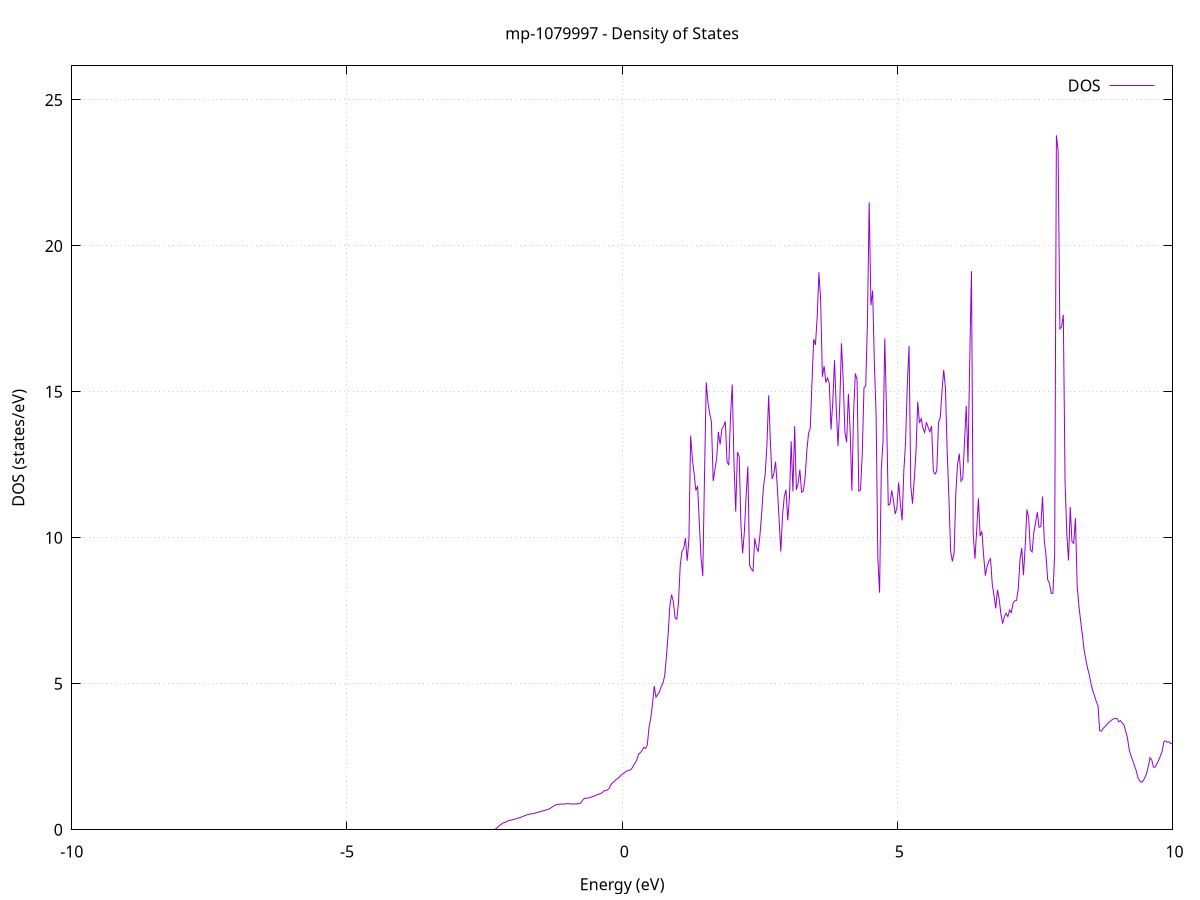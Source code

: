 set title 'mp-1079997 - Density of States'
set xlabel 'Energy (eV)'
set ylabel 'DOS (states/eV)'
set grid
set xrange [-10:10]
set yrange [0:26.166]
set xzeroaxis lt -1
set terminal png size 800,600
set output 'mp-1079997_dos_gnuplot.png'
plot '-' using 1:2 with lines title 'DOS'
-34.471900 0.000000
-34.440400 0.000000
-34.408900 0.000000
-34.377400 0.000000
-34.345900 0.000000
-34.314400 0.000000
-34.282900 0.000000
-34.251400 0.000000
-34.219900 0.000000
-34.188400 0.000000
-34.156900 0.000000
-34.125400 0.000000
-34.093900 0.000000
-34.062400 0.000000
-34.031000 0.000000
-33.999500 0.000000
-33.968000 0.000000
-33.936500 0.000000
-33.905000 0.000000
-33.873500 0.000000
-33.842000 0.000000
-33.810500 0.000000
-33.779000 0.000000
-33.747500 0.000000
-33.716000 0.000000
-33.684500 0.000000
-33.653000 0.000000
-33.621500 0.000000
-33.590000 0.000000
-33.558500 0.000000
-33.527000 0.000000
-33.495500 0.000000
-33.464000 0.000000
-33.432500 0.000000
-33.401000 0.000000
-33.369500 0.000000
-33.338000 0.000000
-33.306500 0.000000
-33.275000 0.000000
-33.243600 0.000000
-33.212100 0.000000
-33.180600 0.000000
-33.149100 0.000000
-33.117600 0.000000
-33.086100 0.000000
-33.054600 0.000000
-33.023100 0.000000
-32.991600 0.000000
-32.960100 0.000000
-32.928600 0.000000
-32.897100 0.000000
-32.865600 0.000000
-32.834100 0.000000
-32.802600 0.000000
-32.771100 0.000000
-32.739600 0.000000
-32.708100 0.000000
-32.676600 0.000000
-32.645100 0.000000
-32.613600 0.000000
-32.582100 0.000000
-32.550600 0.000000
-32.519100 0.000000
-32.487600 0.000000
-32.456200 0.000000
-32.424700 0.000000
-32.393200 0.000000
-32.361700 0.000000
-32.330200 0.000000
-32.298700 0.000000
-32.267200 0.000000
-32.235700 0.000000
-32.204200 0.000000
-32.172700 0.000000
-32.141200 0.000000
-32.109700 0.000000
-32.078200 0.000000
-32.046700 0.000000
-32.015200 0.000000
-31.983700 0.000000
-31.952200 0.000000
-31.920700 0.000000
-31.889200 0.000000
-31.857700 0.000000
-31.826200 0.000000
-31.794700 0.000000
-31.763200 0.000000
-31.731700 0.000000
-31.700200 0.000000
-31.668700 0.000000
-31.637300 0.000000
-31.605800 0.000000
-31.574300 196.537300
-31.542800 0.000000
-31.511300 0.000000
-31.479800 0.000000
-31.448300 0.000000
-31.416800 0.000000
-31.385300 0.000000
-31.353800 0.000000
-31.322300 0.000000
-31.290800 0.000000
-31.259300 0.000000
-31.227800 0.000000
-31.196300 0.000000
-31.164800 0.000000
-31.133300 0.000000
-31.101800 0.000000
-31.070300 0.000000
-31.038800 0.000000
-31.007300 0.000000
-30.975800 0.000000
-30.944300 0.000000
-30.912800 0.000000
-30.881300 0.000000
-30.849900 0.000000
-30.818400 0.000000
-30.786900 0.000000
-30.755400 0.000000
-30.723900 0.000000
-30.692400 0.000000
-30.660900 0.000000
-30.629400 0.000000
-30.597900 0.000000
-30.566400 0.000000
-30.534900 0.000000
-30.503400 0.000000
-30.471900 0.000000
-30.440400 0.000000
-30.408900 0.000000
-30.377400 0.000000
-30.345900 0.000000
-30.314400 0.000000
-30.282900 0.000000
-30.251400 0.000000
-30.219900 0.000000
-30.188400 0.000000
-30.156900 0.000000
-30.125400 0.000000
-30.093900 0.000000
-30.062500 0.000000
-30.031000 0.000000
-29.999500 0.000000
-29.968000 0.000000
-29.936500 0.000000
-29.905000 0.000000
-29.873500 0.000000
-29.842000 0.000000
-29.810500 0.000000
-29.779000 0.000000
-29.747500 0.000000
-29.716000 0.000000
-29.684500 0.000000
-29.653000 0.000000
-29.621500 0.000000
-29.590000 0.000000
-29.558500 0.000000
-29.527000 0.000000
-29.495500 0.000000
-29.464000 0.000000
-29.432500 0.000000
-29.401000 0.000000
-29.369500 0.000000
-29.338000 0.000000
-29.306500 0.000000
-29.275100 0.000000
-29.243600 0.000000
-29.212100 0.000000
-29.180600 0.000000
-29.149100 0.000000
-29.117600 0.000000
-29.086100 0.000000
-29.054600 0.000000
-29.023100 0.000000
-28.991600 0.000000
-28.960100 0.000000
-28.928600 0.000000
-28.897100 0.000000
-28.865600 0.000000
-28.834100 0.000000
-28.802600 0.000000
-28.771100 0.000000
-28.739600 0.000000
-28.708100 0.000000
-28.676600 0.000000
-28.645100 0.000000
-28.613600 0.000000
-28.582100 0.000000
-28.550600 0.000000
-28.519100 0.000000
-28.487600 0.000000
-28.456200 0.000000
-28.424700 0.000000
-28.393200 0.000000
-28.361700 0.000000
-28.330200 0.000000
-28.298700 0.000000
-28.267200 0.000000
-28.235700 0.000000
-28.204200 0.000000
-28.172700 0.000000
-28.141200 0.000000
-28.109700 0.000000
-28.078200 0.000000
-28.046700 0.000000
-28.015200 0.000000
-27.983700 0.000000
-27.952200 0.000000
-27.920700 0.000000
-27.889200 0.000000
-27.857700 0.000000
-27.826200 0.000000
-27.794700 0.000000
-27.763200 0.000000
-27.731700 0.000000
-27.700200 0.000000
-27.668800 0.000000
-27.637300 0.000000
-27.605800 0.000000
-27.574300 0.000000
-27.542800 0.000000
-27.511300 0.000000
-27.479800 0.000000
-27.448300 0.000000
-27.416800 0.000000
-27.385300 0.000000
-27.353800 0.000000
-27.322300 0.000000
-27.290800 0.000000
-27.259300 0.000000
-27.227800 0.000000
-27.196300 0.000000
-27.164800 0.000000
-27.133300 0.000000
-27.101800 0.000000
-27.070300 0.000000
-27.038800 0.000000
-27.007300 0.000000
-26.975800 0.000000
-26.944300 0.000000
-26.912800 0.000000
-26.881400 0.000000
-26.849900 0.000000
-26.818400 0.000000
-26.786900 0.000000
-26.755400 0.000000
-26.723900 0.000000
-26.692400 0.000000
-26.660900 0.000000
-26.629400 0.000000
-26.597900 0.000000
-26.566400 0.000000
-26.534900 0.000000
-26.503400 0.000000
-26.471900 0.000000
-26.440400 0.000000
-26.408900 0.000000
-26.377400 0.000000
-26.345900 0.000000
-26.314400 0.000000
-26.282900 0.000000
-26.251400 0.000000
-26.219900 0.000000
-26.188400 0.000000
-26.156900 0.000000
-26.125400 0.000000
-26.094000 0.000000
-26.062500 0.000000
-26.031000 0.000000
-25.999500 0.000000
-25.968000 0.000000
-25.936500 0.000000
-25.905000 0.000000
-25.873500 0.000000
-25.842000 0.000000
-25.810500 0.000000
-25.779000 0.000000
-25.747500 0.000000
-25.716000 0.000000
-25.684500 0.000000
-25.653000 0.000000
-25.621500 0.000000
-25.590000 0.000000
-25.558500 0.000000
-25.527000 0.000000
-25.495500 0.000000
-25.464000 0.000000
-25.432500 0.000000
-25.401000 0.000000
-25.369500 0.000000
-25.338000 0.000000
-25.306500 0.000000
-25.275100 0.000000
-25.243600 0.000000
-25.212100 0.000000
-25.180600 0.000000
-25.149100 0.000000
-25.117600 0.000000
-25.086100 0.000000
-25.054600 0.000000
-25.023100 0.000000
-24.991600 0.000000
-24.960100 0.000000
-24.928600 0.000000
-24.897100 0.000000
-24.865600 0.000000
-24.834100 0.000000
-24.802600 0.000000
-24.771100 0.000000
-24.739600 0.000000
-24.708100 0.000000
-24.676600 0.000000
-24.645100 0.000000
-24.613600 0.000000
-24.582100 0.000000
-24.550600 0.000000
-24.519100 0.000000
-24.487700 0.000000
-24.456200 0.000000
-24.424700 0.000000
-24.393200 0.000000
-24.361700 0.000000
-24.330200 0.000000
-24.298700 0.000000
-24.267200 0.000000
-24.235700 0.000000
-24.204200 0.000000
-24.172700 0.000000
-24.141200 0.000000
-24.109700 0.000000
-24.078200 0.000000
-24.046700 0.000000
-24.015200 0.000000
-23.983700 0.000000
-23.952200 0.000000
-23.920700 0.000000
-23.889200 0.000000
-23.857700 0.000000
-23.826200 0.000000
-23.794700 0.000000
-23.763200 0.000000
-23.731700 0.000000
-23.700300 0.000000
-23.668800 0.000000
-23.637300 0.000000
-23.605800 0.000000
-23.574300 0.000000
-23.542800 0.000000
-23.511300 0.000000
-23.479800 0.000000
-23.448300 0.000000
-23.416800 0.000000
-23.385300 0.000000
-23.353800 0.000000
-23.322300 0.000000
-23.290800 0.000000
-23.259300 0.000000
-23.227800 0.000000
-23.196300 0.000000
-23.164800 0.000000
-23.133300 0.000000
-23.101800 0.000000
-23.070300 0.000000
-23.038800 0.000000
-23.007300 0.000000
-22.975800 0.000000
-22.944300 0.000000
-22.912900 0.000000
-22.881400 0.000000
-22.849900 0.000000
-22.818400 0.000000
-22.786900 0.000000
-22.755400 0.000000
-22.723900 0.000000
-22.692400 0.000000
-22.660900 0.000000
-22.629400 0.000000
-22.597900 0.000000
-22.566400 0.000000
-22.534900 0.000000
-22.503400 0.000000
-22.471900 0.000000
-22.440400 0.000000
-22.408900 0.000000
-22.377400 0.000000
-22.345900 0.000000
-22.314400 0.000000
-22.282900 0.000000
-22.251400 0.000000
-22.219900 0.000000
-22.188400 0.000000
-22.156900 0.000000
-22.125400 0.000000
-22.094000 0.000000
-22.062500 0.000000
-22.031000 0.000000
-21.999500 0.000000
-21.968000 0.000000
-21.936500 0.000000
-21.905000 0.000000
-21.873500 0.000000
-21.842000 0.000000
-21.810500 0.000000
-21.779000 0.000000
-21.747500 0.000000
-21.716000 0.000000
-21.684500 0.000000
-21.653000 0.000000
-21.621500 0.000000
-21.590000 0.000000
-21.558500 0.000000
-21.527000 0.000000
-21.495500 0.000000
-21.464000 0.000000
-21.432500 0.000000
-21.401000 0.000000
-21.369500 0.000000
-21.338000 0.000000
-21.306600 0.000000
-21.275100 0.000000
-21.243600 0.000000
-21.212100 0.000000
-21.180600 0.000000
-21.149100 0.000000
-21.117600 0.000000
-21.086100 0.000000
-21.054600 0.000000
-21.023100 0.000000
-20.991600 0.000000
-20.960100 0.000000
-20.928600 0.000000
-20.897100 0.000000
-20.865600 0.000000
-20.834100 0.000000
-20.802600 0.000000
-20.771100 0.000000
-20.739600 0.000000
-20.708100 0.000000
-20.676600 0.000000
-20.645100 0.000000
-20.613600 0.000000
-20.582100 0.000000
-20.550600 0.000000
-20.519200 0.000000
-20.487700 0.000000
-20.456200 0.000000
-20.424700 0.000000
-20.393200 0.000000
-20.361700 0.000000
-20.330200 0.000000
-20.298700 0.000000
-20.267200 0.000000
-20.235700 0.000000
-20.204200 0.000000
-20.172700 0.000000
-20.141200 0.000000
-20.109700 0.000000
-20.078200 0.000000
-20.046700 0.000000
-20.015200 0.000000
-19.983700 0.000000
-19.952200 0.000000
-19.920700 0.000000
-19.889200 0.000000
-19.857700 0.000000
-19.826200 0.000000
-19.794700 0.000000
-19.763200 0.000000
-19.731800 0.000000
-19.700300 0.000000
-19.668800 0.000000
-19.637300 0.000000
-19.605800 0.000000
-19.574300 0.000000
-19.542800 0.000000
-19.511300 0.000000
-19.479800 0.000000
-19.448300 0.000000
-19.416800 0.000000
-19.385300 0.000000
-19.353800 0.000000
-19.322300 0.000000
-19.290800 0.000000
-19.259300 0.000000
-19.227800 0.000000
-19.196300 0.000000
-19.164800 0.000000
-19.133300 0.000000
-19.101800 0.000000
-19.070300 0.000000
-19.038800 0.000000
-19.007300 0.000000
-18.975800 0.000000
-18.944300 0.000000
-18.912900 0.000000
-18.881400 0.000000
-18.849900 0.000000
-18.818400 0.000000
-18.786900 0.000000
-18.755400 0.000000
-18.723900 0.000000
-18.692400 0.000000
-18.660900 0.000000
-18.629400 0.000000
-18.597900 0.000000
-18.566400 0.000000
-18.534900 0.000000
-18.503400 0.000000
-18.471900 0.000000
-18.440400 0.000000
-18.408900 0.000000
-18.377400 0.000000
-18.345900 0.000000
-18.314400 0.000000
-18.282900 0.000000
-18.251400 0.000000
-18.219900 0.000000
-18.188400 0.000000
-18.156900 0.000000
-18.125500 0.000000
-18.094000 0.000000
-18.062500 0.000000
-18.031000 0.000000
-17.999500 0.000000
-17.968000 0.000000
-17.936500 0.000000
-17.905000 0.000000
-17.873500 0.000000
-17.842000 0.000000
-17.810500 0.000000
-17.779000 0.000000
-17.747500 0.000000
-17.716000 0.000000
-17.684500 0.000000
-17.653000 0.000000
-17.621500 0.000000
-17.590000 0.000000
-17.558500 0.000000
-17.527000 0.000000
-17.495500 0.000000
-17.464000 0.000000
-17.432500 0.000000
-17.401000 0.000000
-17.369500 0.000000
-17.338100 0.000000
-17.306600 0.000000
-17.275100 0.000000
-17.243600 0.000000
-17.212100 0.000000
-17.180600 0.000000
-17.149100 0.000000
-17.117600 0.000000
-17.086100 0.000000
-17.054600 0.000000
-17.023100 0.000000
-16.991600 0.000000
-16.960100 0.000000
-16.928600 0.000000
-16.897100 0.000000
-16.865600 0.000000
-16.834100 0.000000
-16.802600 0.000000
-16.771100 0.000000
-16.739600 0.000000
-16.708100 0.000000
-16.676600 0.000000
-16.645100 0.000000
-16.613600 0.000000
-16.582100 0.000000
-16.550700 0.000000
-16.519200 0.000000
-16.487700 0.000000
-16.456200 0.000000
-16.424700 0.000000
-16.393200 0.000000
-16.361700 0.000000
-16.330200 0.000000
-16.298700 0.000000
-16.267200 0.000000
-16.235700 0.000000
-16.204200 0.000000
-16.172700 0.000000
-16.141200 0.000000
-16.109700 0.000000
-16.078200 0.000000
-16.046700 0.000000
-16.015200 0.000000
-15.983700 0.000000
-15.952200 0.000000
-15.920700 0.000000
-15.889200 0.000000
-15.857700 0.000000
-15.826200 0.000000
-15.794700 0.000000
-15.763200 0.000000
-15.731800 0.000000
-15.700300 0.000000
-15.668800 0.000000
-15.637300 0.000000
-15.605800 0.000000
-15.574300 0.000000
-15.542800 0.000000
-15.511300 0.000000
-15.479800 0.000000
-15.448300 0.000000
-15.416800 0.000000
-15.385300 0.000000
-15.353800 0.000000
-15.322300 0.000000
-15.290800 0.000000
-15.259300 0.000000
-15.227800 0.000000
-15.196300 0.000000
-15.164800 0.000000
-15.133300 0.000000
-15.101800 0.000000
-15.070300 0.000000
-15.038800 0.000000
-15.007300 0.000000
-14.975800 0.000000
-14.944400 0.000000
-14.912900 0.000000
-14.881400 0.000000
-14.849900 0.000000
-14.818400 0.000000
-14.786900 0.000000
-14.755400 0.000000
-14.723900 0.000000
-14.692400 0.000000
-14.660900 0.000000
-14.629400 0.000000
-14.597900 0.000000
-14.566400 0.000000
-14.534900 0.000000
-14.503400 0.000000
-14.471900 0.000000
-14.440400 0.000000
-14.408900 0.000000
-14.377400 0.000000
-14.345900 0.000000
-14.314400 0.000000
-14.282900 0.000000
-14.251400 0.000000
-14.219900 0.000000
-14.188400 0.000000
-14.157000 0.000000
-14.125500 0.000000
-14.094000 0.000000
-14.062500 0.000000
-14.031000 0.000000
-13.999500 0.000000
-13.968000 0.000000
-13.936500 0.000000
-13.905000 0.000000
-13.873500 0.000000
-13.842000 0.000000
-13.810500 0.000000
-13.779000 0.000000
-13.747500 0.000000
-13.716000 0.000000
-13.684500 0.000000
-13.653000 0.000000
-13.621500 0.000000
-13.590000 0.000000
-13.558500 0.000000
-13.527000 0.000000
-13.495500 0.000000
-13.464000 0.000000
-13.432500 0.000000
-13.401000 0.000000
-13.369600 0.000000
-13.338100 0.000000
-13.306600 0.000000
-13.275100 0.000000
-13.243600 0.000000
-13.212100 0.000000
-13.180600 0.000000
-13.149100 0.000000
-13.117600 0.000000
-13.086100 0.000000
-13.054600 0.000000
-13.023100 0.000000
-12.991600 0.000000
-12.960100 0.000000
-12.928600 0.000000
-12.897100 0.000000
-12.865600 0.000000
-12.834100 0.000000
-12.802600 0.000000
-12.771100 0.000000
-12.739600 0.000000
-12.708100 0.000000
-12.676600 0.000000
-12.645100 0.000000
-12.613600 0.000000
-12.582100 0.000000
-12.550700 0.000000
-12.519200 0.000000
-12.487700 0.000000
-12.456200 0.000000
-12.424700 0.000000
-12.393200 0.000000
-12.361700 0.000000
-12.330200 0.000000
-12.298700 0.000000
-12.267200 0.000000
-12.235700 0.000000
-12.204200 0.000000
-12.172700 0.000000
-12.141200 0.000000
-12.109700 0.000000
-12.078200 0.000000
-12.046700 0.000000
-12.015200 0.000000
-11.983700 0.000000
-11.952200 0.000000
-11.920700 0.000000
-11.889200 0.000000
-11.857700 0.000000
-11.826200 0.000000
-11.794700 0.000000
-11.763300 0.000000
-11.731800 0.000000
-11.700300 0.000000
-11.668800 0.000000
-11.637300 0.000000
-11.605800 0.000000
-11.574300 0.000000
-11.542800 0.000000
-11.511300 0.000000
-11.479800 0.000000
-11.448300 0.000000
-11.416800 0.000000
-11.385300 0.000000
-11.353800 0.000000
-11.322300 0.000000
-11.290800 0.000000
-11.259300 0.000000
-11.227800 0.000000
-11.196300 0.000000
-11.164800 0.000000
-11.133300 0.000000
-11.101800 0.000000
-11.070300 0.000000
-11.038800 0.000000
-11.007300 0.000000
-10.975900 0.000000
-10.944400 0.000000
-10.912900 0.000000
-10.881400 0.000000
-10.849900 0.000000
-10.818400 0.000000
-10.786900 0.000000
-10.755400 0.000000
-10.723900 0.000000
-10.692400 0.000000
-10.660900 0.000000
-10.629400 0.000000
-10.597900 0.000000
-10.566400 0.000000
-10.534900 0.000000
-10.503400 0.000000
-10.471900 0.000000
-10.440400 0.000000
-10.408900 0.000000
-10.377400 0.000000
-10.345900 0.000000
-10.314400 0.000000
-10.282900 0.000000
-10.251400 0.000000
-10.219900 0.000000
-10.188500 0.000000
-10.157000 0.000000
-10.125500 0.000000
-10.094000 0.000000
-10.062500 0.000000
-10.031000 0.000000
-9.999500 0.000000
-9.968000 0.000000
-9.936500 0.000000
-9.905000 0.000000
-9.873500 0.000000
-9.842000 0.000000
-9.810500 0.000000
-9.779000 0.000000
-9.747500 0.000000
-9.716000 0.000000
-9.684500 0.000000
-9.653000 0.000000
-9.621500 0.000000
-9.590000 0.000000
-9.558500 0.000000
-9.527000 0.000000
-9.495500 0.000000
-9.464000 0.000000
-9.432500 0.000000
-9.401000 0.000000
-9.369600 0.000000
-9.338100 0.000000
-9.306600 0.000000
-9.275100 0.000000
-9.243600 0.000000
-9.212100 0.000000
-9.180600 0.000000
-9.149100 0.000000
-9.117600 0.000000
-9.086100 0.000000
-9.054600 0.000000
-9.023100 0.000000
-8.991600 0.000000
-8.960100 0.000000
-8.928600 0.000000
-8.897100 0.000000
-8.865600 0.000000
-8.834100 0.000000
-8.802600 0.000000
-8.771100 0.000000
-8.739600 0.000000
-8.708100 0.000000
-8.676600 0.000000
-8.645100 0.000000
-8.613600 0.000000
-8.582200 0.000000
-8.550700 0.000000
-8.519200 0.000000
-8.487700 0.000000
-8.456200 0.000000
-8.424700 0.000000
-8.393200 0.000000
-8.361700 0.000000
-8.330200 0.000000
-8.298700 0.000000
-8.267200 0.000000
-8.235700 0.000000
-8.204200 0.000000
-8.172700 0.000000
-8.141200 0.000000
-8.109700 0.000000
-8.078200 0.000000
-8.046700 0.000000
-8.015200 0.000000
-7.983700 0.000000
-7.952200 0.000000
-7.920700 0.000000
-7.889200 0.000000
-7.857700 0.000000
-7.826200 0.000000
-7.794800 0.000000
-7.763300 0.000000
-7.731800 0.000000
-7.700300 0.000000
-7.668800 0.000000
-7.637300 0.000000
-7.605800 0.000000
-7.574300 0.000000
-7.542800 0.000000
-7.511300 0.000000
-7.479800 0.000000
-7.448300 0.000000
-7.416800 0.000000
-7.385300 0.000000
-7.353800 0.000000
-7.322300 0.000000
-7.290800 0.000000
-7.259300 0.000000
-7.227800 0.000000
-7.196300 0.000000
-7.164800 0.000000
-7.133300 0.000000
-7.101800 0.000000
-7.070300 0.000000
-7.038800 0.000000
-7.007400 0.000000
-6.975900 0.000000
-6.944400 0.000000
-6.912900 0.000000
-6.881400 0.000000
-6.849900 0.000000
-6.818400 0.000000
-6.786900 0.000000
-6.755400 0.000000
-6.723900 0.000000
-6.692400 0.000000
-6.660900 0.000000
-6.629400 0.000000
-6.597900 0.000000
-6.566400 0.000000
-6.534900 0.000000
-6.503400 0.000000
-6.471900 0.000000
-6.440400 0.000000
-6.408900 0.000000
-6.377400 0.000000
-6.345900 0.000000
-6.314400 0.000000
-6.282900 0.000000
-6.251400 0.000000
-6.219900 0.000000
-6.188500 0.000000
-6.157000 0.000000
-6.125500 0.000000
-6.094000 0.000000
-6.062500 0.000000
-6.031000 0.000000
-5.999500 0.000000
-5.968000 0.000000
-5.936500 0.000000
-5.905000 0.000000
-5.873500 0.000000
-5.842000 0.000000
-5.810500 0.000000
-5.779000 0.000000
-5.747500 0.000000
-5.716000 0.000000
-5.684500 0.000000
-5.653000 0.000000
-5.621500 0.000000
-5.590000 0.000000
-5.558500 0.000000
-5.527000 0.000000
-5.495500 0.000000
-5.464000 0.000000
-5.432500 0.000000
-5.401100 0.000000
-5.369600 0.000000
-5.338100 0.000000
-5.306600 0.000000
-5.275100 0.000000
-5.243600 0.000000
-5.212100 0.000000
-5.180600 0.000000
-5.149100 0.000000
-5.117600 0.000000
-5.086100 0.000000
-5.054600 0.000000
-5.023100 0.000000
-4.991600 0.000000
-4.960100 0.000000
-4.928600 0.000000
-4.897100 0.000000
-4.865600 0.000000
-4.834100 0.000000
-4.802600 0.000000
-4.771100 0.000000
-4.739600 0.000000
-4.708100 0.000000
-4.676600 0.000000
-4.645100 0.000000
-4.613700 0.000000
-4.582200 0.000000
-4.550700 0.000000
-4.519200 0.000000
-4.487700 0.000000
-4.456200 0.000000
-4.424700 0.000000
-4.393200 0.000000
-4.361700 0.000000
-4.330200 0.000000
-4.298700 0.000000
-4.267200 0.000000
-4.235700 0.000000
-4.204200 0.000000
-4.172700 0.000000
-4.141200 0.000000
-4.109700 0.000000
-4.078200 0.000000
-4.046700 0.000000
-4.015200 0.000000
-3.983700 0.000000
-3.952200 0.000000
-3.920700 0.000000
-3.889200 0.000000
-3.857700 0.000000
-3.826300 0.000000
-3.794800 0.000000
-3.763300 0.000000
-3.731800 0.000000
-3.700300 0.000000
-3.668800 0.000000
-3.637300 0.000000
-3.605800 0.000000
-3.574300 0.000000
-3.542800 0.000000
-3.511300 0.000000
-3.479800 0.000000
-3.448300 0.000000
-3.416800 0.000000
-3.385300 0.000000
-3.353800 0.000000
-3.322300 0.000000
-3.290800 0.000000
-3.259300 0.000000
-3.227800 0.000000
-3.196300 0.000000
-3.164800 0.000000
-3.133300 0.000000
-3.101800 0.000000
-3.070300 0.000000
-3.038800 0.000000
-3.007400 0.000000
-2.975900 0.000000
-2.944400 0.000000
-2.912900 0.000000
-2.881400 0.000000
-2.849900 0.000000
-2.818400 0.000000
-2.786900 0.000000
-2.755400 0.000000
-2.723900 0.000000
-2.692400 0.000000
-2.660900 0.000000
-2.629400 0.000000
-2.597900 0.000000
-2.566400 0.000000
-2.534900 0.000000
-2.503400 0.000000
-2.471900 0.000000
-2.440400 0.000000
-2.408900 0.000000
-2.377400 0.000000
-2.345900 0.000000
-2.314400 0.011100
-2.282900 0.049100
-2.251400 0.109400
-2.220000 0.160400
-2.188500 0.199500
-2.157000 0.243700
-2.125500 0.256100
-2.094000 0.286100
-2.062500 0.314900
-2.031000 0.330000
-1.999500 0.337600
-1.968000 0.357400
-1.936500 0.372700
-1.905000 0.389500
-1.873500 0.408000
-1.842000 0.428500
-1.810500 0.451300
-1.779000 0.476400
-1.747500 0.502200
-1.716000 0.518400
-1.684500 0.533800
-1.653000 0.544000
-1.621500 0.552900
-1.590000 0.567300
-1.558500 0.584300
-1.527000 0.601300
-1.495500 0.618400
-1.464000 0.635500
-1.432600 0.650400
-1.401100 0.666800
-1.369600 0.683900
-1.338100 0.702400
-1.306600 0.732100
-1.275100 0.776300
-1.243600 0.811000
-1.212100 0.851000
-1.180600 0.867300
-1.149100 0.874700
-1.117600 0.879600
-1.086100 0.882200
-1.054600 0.882800
-1.023100 0.888700
-0.991600 0.896600
-0.960100 0.891500
-0.928600 0.886600
-0.897100 0.883800
-0.865600 0.883500
-0.834100 0.885900
-0.802600 0.891000
-0.771100 0.897200
-0.739600 0.943000
-0.708100 1.039600
-0.676600 1.077500
-0.645100 1.081300
-0.613700 1.088100
-0.582200 1.108900
-0.550700 1.127100
-0.519200 1.147000
-0.487700 1.167100
-0.456200 1.200800
-0.424700 1.219500
-0.393200 1.240500
-0.361700 1.267300
-0.330200 1.339900
-0.298700 1.336700
-0.267200 1.370300
-0.235700 1.415500
-0.204200 1.548600
-0.172700 1.609300
-0.141200 1.661000
-0.109700 1.723800
-0.078200 1.760000
-0.046700 1.813400
-0.015200 1.880600
0.016300 1.915700
0.047800 1.966300
0.079300 2.010400
0.110800 2.033800
0.142300 2.042000
0.173700 2.094300
0.205200 2.195600
0.236700 2.295300
0.268200 2.403500
0.299700 2.593900
0.331200 2.641900
0.362700 2.718200
0.394200 2.826900
0.425700 2.785300
0.457200 2.906600
0.488700 3.516400
0.520200 3.817100
0.551700 4.307200
0.583200 4.924800
0.614700 4.546300
0.646200 4.626000
0.677700 4.722100
0.709200 4.910800
0.740700 5.011100
0.772200 5.270200
0.803700 5.913600
0.835200 6.697300
0.866700 7.657400
0.898200 8.054400
0.929700 7.816300
0.961100 7.264300
0.992600 7.215400
1.024100 7.795400
1.055600 9.061200
1.087100 9.532000
1.118600 9.642400
1.150100 9.990200
1.181600 9.215100
1.213100 9.926800
1.244600 13.502300
1.276100 12.705300
1.307600 12.210700
1.339100 11.621500
1.370600 11.773500
1.402100 10.513000
1.433600 9.312800
1.465100 8.685500
1.496600 12.155300
1.528100 15.327000
1.559600 14.626000
1.591100 14.261600
1.622600 13.968300
1.654100 11.945200
1.685600 12.325700
1.717100 12.721800
1.748500 13.630200
1.780000 13.195900
1.811500 13.723400
1.843000 13.825600
1.874500 13.986400
1.906000 12.607400
1.937500 12.489000
1.969000 14.159800
2.000500 15.250600
2.032000 12.584400
2.063500 10.896000
2.095000 12.938900
2.126500 12.785400
2.158000 10.473100
2.189500 9.470000
2.221000 10.205700
2.252500 11.423700
2.284000 12.445500
2.315500 9.064800
2.347000 8.933100
2.378500 8.859000
2.410000 9.988100
2.441500 9.674200
2.473000 9.520500
2.504500 10.101500
2.536000 10.864600
2.567400 11.736100
2.598900 12.164100
2.630400 13.161800
2.661900 14.879400
2.693400 13.279000
2.724900 12.017500
2.756400 12.197800
2.787900 12.610800
2.819400 11.746400
2.850900 10.659800
2.882400 9.536100
2.913900 10.752000
2.945400 11.407400
2.976900 11.648400
3.008400 10.598300
3.039900 11.377300
3.071400 13.306500
3.102900 11.595200
3.134400 13.822400
3.165900 11.641100
3.197400 11.864200
3.228900 12.335600
3.260400 11.562200
3.291900 11.604100
3.323400 12.048300
3.354800 12.949100
3.386300 13.576700
3.417800 13.751500
3.449300 15.315600
3.480800 16.807300
3.512300 16.608800
3.543800 17.564200
3.575300 19.093700
3.606800 18.140100
3.638300 15.515000
3.669800 15.884900
3.701300 15.320700
3.732800 15.478200
3.764300 15.289400
3.795800 13.708100
3.827300 14.663700
3.858800 16.084000
3.890300 14.432900
3.921800 13.143900
3.953300 14.522900
3.984800 16.667000
4.016300 15.411200
4.047800 13.611800
4.079300 13.275500
4.110800 14.936100
4.142200 13.705400
4.173700 11.613500
4.205200 14.273100
4.236700 15.628800
4.268200 15.422200
4.299700 11.600800
4.331200 11.646300
4.362700 12.872800
4.394200 15.139000
4.425700 15.204800
4.457200 17.414600
4.488700 21.489700
4.520200 17.961900
4.551700 18.466000
4.583200 15.947200
4.614700 14.194300
4.646200 9.289600
4.677700 8.121300
4.709200 12.382300
4.740700 13.327100
4.772200 16.831000
4.803700 14.332100
4.835200 11.119600
4.866700 11.155000
4.898200 11.620000
4.929600 11.274300
4.961100 10.816300
4.992600 11.024300
5.024100 11.898100
5.055600 11.159900
5.087100 10.596100
5.118600 12.300400
5.150100 13.295300
5.181600 15.251100
5.213100 16.573700
5.244600 11.778900
5.276100 11.170700
5.307600 11.999100
5.339100 12.945200
5.370600 14.663200
5.402100 13.932000
5.433600 14.084700
5.465100 13.758900
5.496600 13.610200
5.528100 13.958800
5.559600 13.788900
5.591100 13.634900
5.622600 13.827800
5.654100 12.295700
5.685600 12.182700
5.717100 12.289200
5.748500 13.952900
5.780000 14.125100
5.811500 15.020500
5.843000 15.750100
5.874500 15.125300
5.906000 12.971400
5.937500 11.352200
5.969000 9.527000
6.000500 9.193700
6.032000 9.495600
6.063500 11.566500
6.095000 12.523800
6.126500 12.882200
6.158000 11.938000
6.189500 12.039700
6.221000 13.291600
6.252500 14.518700
6.284000 12.570100
6.315500 16.082200
6.347000 19.134900
6.378500 10.162500
6.410000 9.282600
6.441500 10.232100
6.473000 11.352200
6.504500 10.061700
6.535900 10.223500
6.567400 9.423100
6.598900 8.703700
6.630400 9.018900
6.661900 9.205600
6.693400 9.286100
6.724900 8.417700
6.756400 8.021100
6.787900 7.582400
6.819400 8.215600
6.850900 7.897400
6.882400 7.380400
6.913900 7.061300
6.945400 7.301900
6.976900 7.417000
7.008400 7.304000
7.039900 7.522400
7.071400 7.440600
7.102900 7.762200
7.134400 7.842600
7.165900 7.856900
7.197400 8.264100
7.228900 9.238300
7.260400 9.649200
7.291900 8.722200
7.323300 9.695100
7.354800 10.969600
7.386300 10.682200
7.417800 9.587100
7.449300 9.519100
7.480800 10.199600
7.512300 10.524300
7.543800 10.881400
7.575300 10.363100
7.606800 10.385400
7.638300 11.415800
7.669800 9.921500
7.701300 9.404700
7.732800 8.560700
7.764300 8.440000
7.795800 8.099900
7.827300 8.098300
7.858800 9.422300
7.890300 23.787500
7.921800 23.249600
7.953300 17.157800
7.984800 17.232900
8.016300 17.632500
8.047800 11.936400
8.079300 10.143300
8.110700 9.227600
8.142200 11.054200
8.173700 9.868400
8.205200 9.812900
8.236700 10.673000
8.268200 8.344700
8.299700 7.655800
8.331200 7.155500
8.362700 6.680300
8.394200 6.155200
8.425700 5.821600
8.457200 5.534400
8.488700 5.308000
8.520200 4.985100
8.551700 4.762100
8.583200 4.580500
8.614700 4.397900
8.646200 4.244400
8.677700 3.389700
8.709200 3.379700
8.740700 3.475300
8.772200 3.534900
8.803700 3.597200
8.835200 3.664200
8.866700 3.712200
8.898200 3.764000
8.929600 3.798000
8.961100 3.816600
8.992600 3.806400
9.024100 3.701800
9.055600 3.736500
9.087100 3.665100
9.118600 3.585500
9.150100 3.376900
9.181600 3.149700
9.213100 2.742800
9.244600 2.545000
9.276100 2.380200
9.307600 2.202600
9.339100 2.033700
9.370600 1.796400
9.402100 1.679600
9.433600 1.629700
9.465100 1.671800
9.496600 1.777800
9.528100 1.924900
9.559600 2.166800
9.591100 2.468600
9.622600 2.391500
9.654100 2.148000
9.685600 2.146900
9.717000 2.262100
9.748500 2.381900
9.780000 2.531500
9.811500 2.689700
9.843000 3.009600
9.874500 3.049000
9.906000 2.995500
9.937500 3.016100
9.969000 2.949400
10.000500 2.976500
10.032000 2.850900
10.063500 2.820400
10.095000 2.851800
10.126500 2.830000
10.158000 2.808100
10.189500 2.760600
10.221000 2.758600
10.252500 2.727600
10.284000 2.759200
10.315500 2.723500
10.347000 2.678500
10.378500 2.640100
10.410000 2.640200
10.441500 2.645800
10.473000 2.599400
10.504400 2.557100
10.535900 2.559400
10.567400 2.580200
10.598900 2.530600
10.630400 2.460600
10.661900 2.430400
10.693400 2.393200
10.724900 2.371600
10.756400 2.334400
10.787900 2.316600
10.819400 2.304900
10.850900 2.299100
10.882400 2.288000
10.913900 2.270700
10.945400 2.236400
10.976900 2.237300
11.008400 2.223500
11.039900 2.184000
11.071400 2.175400
11.102900 2.178200
11.134400 2.189600
11.165900 2.206500
11.197400 2.268900
11.228900 2.246600
11.260400 2.238300
11.291800 2.251600
11.323300 2.274800
11.354800 2.294500
11.386300 2.324300
11.417800 2.352500
11.449300 2.361800
11.480800 2.375400
11.512300 2.405100
11.543800 2.386700
11.575300 2.367900
11.606800 2.346900
11.638300 2.328300
11.669800 2.310300
11.701300 2.282700
11.732800 2.245900
11.764300 2.225000
11.795800 2.199800
11.827300 2.172200
11.858800 2.144100
11.890300 2.124800
11.921800 2.111900
11.953300 2.114600
11.984800 2.127200
12.016300 2.115200
12.047800 2.070500
12.079300 2.067200
12.110700 2.051400
12.142200 2.054800
12.173700 2.063200
12.205200 2.055800
12.236700 2.046800
12.268200 2.037000
12.299700 2.041800
12.331200 2.063100
12.362700 2.057000
12.394200 2.053600
12.425700 2.056300
12.457200 2.058500
12.488700 2.074900
12.520200 2.092000
12.551700 2.103000
12.583200 2.074200
12.614700 2.034600
12.646200 1.989900
12.677700 1.990700
12.709200 2.069300
12.740700 2.177300
12.772200 2.612500
12.803700 2.447900
12.835200 2.592200
12.866700 2.631800
12.898100 2.716300
12.929600 2.820000
12.961100 3.006100
12.992600 3.043100
13.024100 2.938000
13.055600 2.972700
13.087100 2.932700
13.118600 3.715500
13.150100 3.054800
13.181600 2.869600
13.213100 2.764200
13.244600 2.706700
13.276100 2.669300
13.307600 2.751500
13.339100 2.771000
13.370600 2.700100
13.402100 2.658100
13.433600 2.639100
13.465100 2.607500
13.496600 2.562100
13.528100 2.518900
13.559600 2.467100
13.591100 2.436300
13.622600 2.488400
13.654100 2.683900
13.685500 2.805400
13.717000 2.851500
13.748500 2.855100
13.780000 2.829700
13.811500 2.810000
13.843000 2.833400
13.874500 2.838300
13.906000 2.837400
13.937500 2.716000
13.969000 2.703400
14.000500 3.034500
14.032000 3.065100
14.063500 3.071200
14.095000 3.003900
14.126500 2.905500
14.158000 2.797500
14.189500 2.704700
14.221000 2.619800
14.252500 2.554800
14.284000 2.529900
14.315500 2.528500
14.347000 2.537700
14.378500 2.546000
14.410000 2.561200
14.441500 2.567600
14.472900 2.599400
14.504400 2.636300
14.535900 2.682800
14.567400 2.750600
14.598900 2.976200
14.630400 3.086500
14.661900 3.188800
14.693400 3.345900
14.724900 3.532400
14.756400 3.467000
14.787900 3.408900
14.819400 3.342800
14.850900 3.265700
14.882400 3.193900
14.913900 3.117000
14.945400 3.073800
14.976900 3.035600
15.008400 3.050700
15.039900 3.083800
15.071400 3.140400
15.102900 3.147200
15.134400 3.162000
15.165900 3.176200
15.197400 3.214100
15.228900 3.228800
15.260400 3.243300
15.291800 3.254700
15.323300 3.272700
15.354800 3.292600
15.386300 3.323700
15.417800 3.374300
15.449300 3.391700
15.480800 3.438700
15.512300 3.462200
15.543800 3.401500
15.575300 3.322200
15.606800 3.151600
15.638300 3.041300
15.669800 2.880100
15.701300 2.838200
15.732800 2.795900
15.764300 2.742500
15.795800 2.666900
15.827300 2.638600
15.858800 2.638600
15.890300 2.592800
15.921800 2.382300
15.953300 2.221800
15.984800 2.094700
16.016300 1.978900
16.047800 1.881800
16.079200 1.812800
16.110700 1.749300
16.142200 1.661100
16.173700 1.616700
16.205200 1.548900
16.236700 1.506100
16.268200 1.508300
16.299700 1.505700
16.331200 1.528100
16.362700 1.559400
16.394200 1.615000
16.425700 1.695900
16.457200 1.822600
16.488700 2.011300
16.520200 2.173900
16.551700 2.294200
16.583200 2.396600
16.614700 2.433300
16.646200 2.514200
16.677700 2.606300
16.709200 2.702100
16.740700 2.892000
16.772200 3.023700
16.803700 3.185500
16.835200 3.385700
16.866600 3.251700
16.898100 3.215200
16.929600 3.359500
16.961100 3.125800
16.992600 2.970200
17.024100 2.891800
17.055600 2.808500
17.087100 2.773300
17.118600 2.849800
17.150100 2.998600
17.181600 3.192900
17.213100 3.371600
17.244600 3.355500
17.276100 3.359200
17.307600 3.337200
17.339100 3.161100
17.370600 2.990300
17.402100 3.009900
17.433600 3.054400
17.465100 3.131400
17.496600 3.207700
17.528100 3.344200
17.559600 3.779500
17.591100 3.960300
17.622600 3.873700
17.654000 3.876400
17.685500 3.700400
17.717000 3.460400
17.748500 3.246100
17.780000 3.158000
17.811500 3.068400
17.843000 2.973400
17.874500 2.880300
17.906000 2.813200
17.937500 2.788700
17.969000 2.767200
18.000500 2.992900
18.032000 2.938000
18.063500 3.012400
18.095000 3.137000
18.126500 3.299000
18.158000 3.482500
18.189500 3.681000
18.221000 3.883900
18.252500 3.991600
18.284000 3.918500
18.315500 3.906000
18.347000 3.864000
18.378500 3.870800
18.410000 3.873500
18.441500 3.956900
18.472900 3.975800
18.504400 3.958300
18.535900 3.908500
18.567400 3.866500
18.598900 3.937200
18.630400 4.063500
18.661900 4.027200
18.693400 4.511600
18.724900 3.356800
18.756400 3.312600
18.787900 3.386000
18.819400 3.344700
18.850900 3.357400
18.882400 3.350200
18.913900 3.325800
18.945400 3.288100
18.976900 3.256300
19.008400 3.259100
19.039900 3.229700
19.071400 3.267900
19.102900 3.526100
19.134400 3.892300
19.165900 4.037900
19.197400 4.173500
19.228900 4.218000
19.260300 4.284600
19.291800 4.388200
19.323300 4.448800
19.354800 4.497700
19.386300 4.459500
19.417800 4.301300
19.449300 4.005100
19.480800 3.781200
19.512300 3.727900
19.543800 3.718000
19.575300 3.743500
19.606800 3.931900
19.638300 4.120100
19.669800 4.199000
19.701300 4.295500
19.732800 4.429700
19.764300 4.559000
19.795800 4.612200
19.827300 4.646100
19.858800 4.669300
19.890300 4.687200
19.921800 4.686000
19.953300 4.709800
19.984800 4.748200
20.016300 4.783900
20.047700 4.779100
20.079200 4.744300
20.110700 4.641700
20.142200 4.557500
20.173700 4.457700
20.205200 4.295600
20.236700 4.234400
20.268200 4.182400
20.299700 4.204700
20.331200 4.142400
20.362700 4.137300
20.394200 4.140200
20.425700 4.182700
20.457200 4.199400
20.488700 4.290600
20.520200 4.448500
20.551700 4.478500
20.583200 4.416500
20.614700 4.390100
20.646200 4.417600
20.677700 4.638300
20.709200 4.722300
20.740700 4.535300
20.772200 4.522000
20.803700 4.499800
20.835100 4.585200
20.866600 4.770000
20.898100 4.858400
20.929600 4.886400
20.961100 4.959100
20.992600 4.839200
21.024100 4.772400
21.055600 4.572100
21.087100 4.565200
21.118600 4.560200
21.150100 4.598000
21.181600 4.375900
21.213100 4.362800
21.244600 4.327900
21.276100 4.329900
21.307600 4.368400
21.339100 4.565200
21.370600 4.512100
21.402100 4.589700
21.433600 4.842600
21.465100 4.947400
21.496600 4.979200
21.528100 5.061200
21.559600 5.229600
21.591100 5.184200
21.622600 5.153000
21.654000 5.100000
21.685500 5.045000
21.717000 4.970200
21.748500 4.855500
21.780000 4.677700
21.811500 4.603600
21.843000 4.658400
21.874500 4.689400
21.906000 4.735400
21.937500 4.707100
21.969000 5.075500
22.000500 4.356700
22.032000 4.334100
22.063500 4.260300
22.095000 4.339200
22.126500 4.467700
22.158000 4.609700
22.189500 4.680400
22.221000 4.701500
22.252500 4.983200
22.284000 4.949400
22.315500 4.707600
22.347000 4.705600
22.378500 4.862100
22.410000 4.921400
22.441400 5.565300
22.472900 4.497100
22.504400 4.343500
22.535900 4.217100
22.567400 4.099200
22.598900 4.566100
22.630400 4.528700
22.661900 4.633300
22.693400 4.740800
22.724900 4.869900
22.756400 4.904700
22.787900 5.193600
22.819400 5.511400
22.850900 5.677200
22.882400 6.296600
22.913900 6.889700
22.945400 5.142600
22.976900 5.394000
23.008400 6.506500
23.039900 6.893600
23.071400 7.767700
23.102900 7.427100
23.134400 6.101900
23.165900 5.905800
23.197400 5.819300
23.228800 6.122200
23.260300 5.578000
23.291800 5.951600
23.323300 6.187100
23.354800 6.647600
23.386300 6.742100
23.417800 6.499200
23.449300 6.268600
23.480800 6.296700
23.512300 5.987400
23.543800 5.584900
23.575300 5.450100
23.606800 5.151900
23.638300 5.335700
23.669800 5.816500
23.701300 5.926800
23.732800 5.718100
23.764300 5.571800
23.795800 5.515100
23.827300 5.531200
23.858800 5.573100
23.890300 5.630600
23.921800 5.820500
23.953300 5.637100
23.984800 5.604900
24.016200 5.523700
24.047700 5.313300
24.079200 4.891500
24.110700 4.822500
24.142200 4.658900
24.173700 4.493300
24.205200 4.464900
24.236700 4.576600
24.268200 4.907600
24.299700 5.014500
24.331200 5.271500
24.362700 5.637700
24.394200 5.970100
24.425700 5.342700
24.457200 4.225000
24.488700 3.493000
24.520200 3.336700
24.551700 3.484100
24.583200 3.773300
24.614700 4.181900
24.646200 4.840900
24.677700 4.527700
24.709200 3.898000
24.740700 3.794900
24.772200 3.216500
24.803700 3.138800
24.835100 3.131600
24.866600 3.185800
24.898100 3.139200
24.929600 2.492200
24.961100 2.097000
24.992600 1.804500
25.024100 1.401000
25.055600 1.183600
25.087100 0.997000
25.118600 0.833800
25.150100 0.722300
25.181600 0.585600
25.213100 0.490500
25.244600 0.426200
25.276100 0.323100
25.307600 0.285900
25.339100 0.252400
25.370600 0.220700
25.402100 0.190000
25.433600 0.160400
25.465100 0.132000
25.496600 0.105300
25.528100 0.080400
25.559600 0.057400
25.591100 0.036200
25.622500 0.016900
25.654000 0.000200
25.685500 0.000000
25.717000 0.000000
25.748500 0.000000
25.780000 0.000000
25.811500 0.000000
25.843000 0.000000
25.874500 0.000000
25.906000 0.000000
25.937500 0.000000
25.969000 0.000000
26.000500 0.000000
26.032000 0.000000
26.063500 0.000000
26.095000 0.000000
26.126500 0.000000
26.158000 0.000000
26.189500 0.000000
26.221000 0.000000
26.252500 0.000000
26.284000 0.000000
26.315500 0.000000
26.347000 0.000000
26.378500 0.000000
26.409900 0.000000
26.441400 0.000000
26.472900 0.000000
26.504400 0.000000
26.535900 0.000000
26.567400 0.000000
26.598900 0.000000
26.630400 0.000000
26.661900 0.000000
26.693400 0.000000
26.724900 0.000000
26.756400 0.000000
26.787900 0.000000
26.819400 0.000000
26.850900 0.000000
26.882400 0.000000
26.913900 0.000000
26.945400 0.000000
26.976900 0.000000
27.008400 0.000000
27.039900 0.000000
27.071400 0.000000
27.102900 0.000000
27.134400 0.000000
27.165900 0.000000
27.197300 0.000000
27.228800 0.000000
27.260300 0.000000
27.291800 0.000000
27.323300 0.000000
27.354800 0.000000
27.386300 0.000000
27.417800 0.000000
27.449300 0.000000
27.480800 0.000000
27.512300 0.000000
27.543800 0.000000
27.575300 0.000000
27.606800 0.000000
27.638300 0.000000
27.669800 0.000000
27.701300 0.000000
27.732800 0.000000
27.764300 0.000000
27.795800 0.000000
27.827300 0.000000
27.858800 0.000000
27.890300 0.000000
27.921800 0.000000
27.953300 0.000000
27.984800 0.000000
28.016200 0.000000
28.047700 0.000000
28.079200 0.000000
28.110700 0.000000
28.142200 0.000000
28.173700 0.000000
28.205200 0.000000
28.236700 0.000000
28.268200 0.000000
28.299700 0.000000
28.331200 0.000000
28.362700 0.000000
28.394200 0.000000
28.425700 0.000000
28.457200 0.000000
28.488700 0.000000
28.520200 0.000000
e
